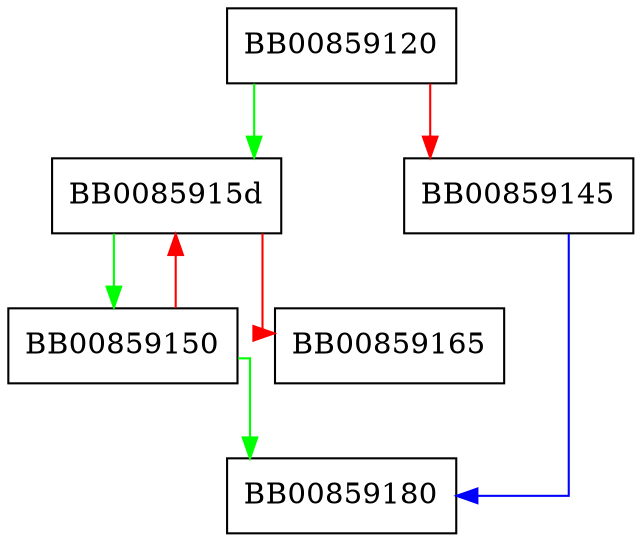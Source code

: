 digraph i2s_ASN1_ENUMERATED_TABLE {
  node [shape="box"];
  graph [splines=ortho];
  BB00859120 -> BB0085915d [color="green"];
  BB00859120 -> BB00859145 [color="red"];
  BB00859145 -> BB00859180 [color="blue"];
  BB00859150 -> BB00859180 [color="green"];
  BB00859150 -> BB0085915d [color="red"];
  BB0085915d -> BB00859150 [color="green"];
  BB0085915d -> BB00859165 [color="red"];
}